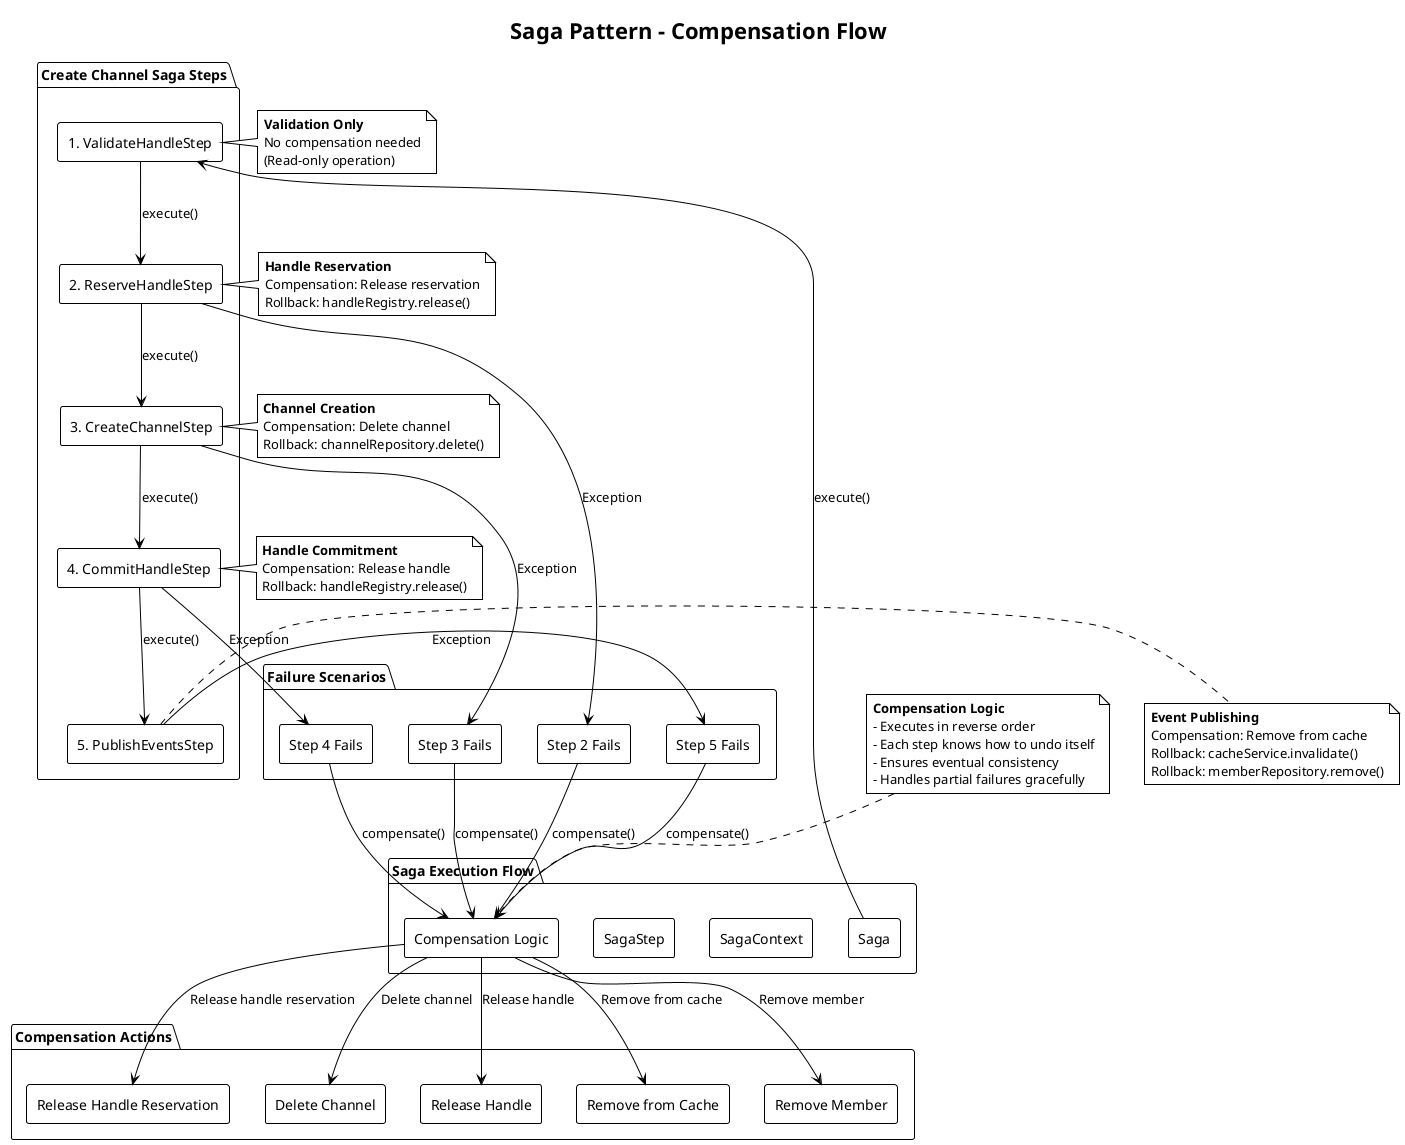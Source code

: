 @startuml SagaCompensationFlow

!theme plain
skinparam backgroundColor #FFFFFF
skinparam componentStyle rectangle

title Saga Pattern - Compensation Flow

package "Saga Execution Flow" as SagaFlow {
    component [Saga] as Saga
    component [SagaContext] as Context
    component [SagaStep] as Step
    component [Compensation Logic] as Compensation
}

package "Create Channel Saga Steps" as Steps {
    component [1. ValidateHandleStep] as Step1
    component [2. ReserveHandleStep] as Step2
    component [3. CreateChannelStep] as Step3
    component [4. CommitHandleStep] as Step4
    component [5. PublishEventsStep] as Step5
}

package "Compensation Actions" as Compensations {
    component [Release Handle Reservation] as Comp1
    component [Delete Channel] as Comp2
    component [Release Handle] as Comp3
    component [Remove from Cache] as Comp4
    component [Remove Member] as Comp5
}

package "Failure Scenarios" as Failures {
    component [Step 2 Fails] as Fail2
    component [Step 3 Fails] as Fail3
    component [Step 4 Fails] as Fail4
    component [Step 5 Fails] as Fail5
}

' Normal execution flow
Saga --> Step1 : execute()
Step1 --> Step2 : execute()
Step2 --> Step3 : execute()
Step3 --> Step4 : execute()
Step4 --> Step5 : execute()

' Failure scenarios
Step2 --> Fail2 : Exception
Step3 --> Fail3 : Exception
Step4 --> Fail4 : Exception
Step5 --> Fail5 : Exception

' Compensation flows
Fail2 --> Compensation : compensate()
Fail3 --> Compensation : compensate()
Fail4 --> Compensation : compensate()
Fail5 --> Compensation : compensate()

Compensation --> Comp1 : Release handle reservation
Compensation --> Comp2 : Delete channel
Compensation --> Comp3 : Release handle
Compensation --> Comp4 : Remove from cache
Compensation --> Comp5 : Remove member

note right of Step1 : **Validation Only**\nNo compensation needed\n(Read-only operation)
note right of Step2 : **Handle Reservation**\nCompensation: Release reservation\nRollback: handleRegistry.release()
note right of Step3 : **Channel Creation**\nCompensation: Delete channel\nRollback: channelRepository.delete()
note right of Step4 : **Handle Commitment**\nCompensation: Release handle\nRollback: handleRegistry.release()
note right of Step5 : **Event Publishing**\nCompensation: Remove from cache\nRollback: cacheService.invalidate()\nRollback: memberRepository.remove()

note top of Compensation : **Compensation Logic**\n- Executes in reverse order\n- Each step knows how to undo itself\n- Ensures eventual consistency\n- Handles partial failures gracefully

@enduml
